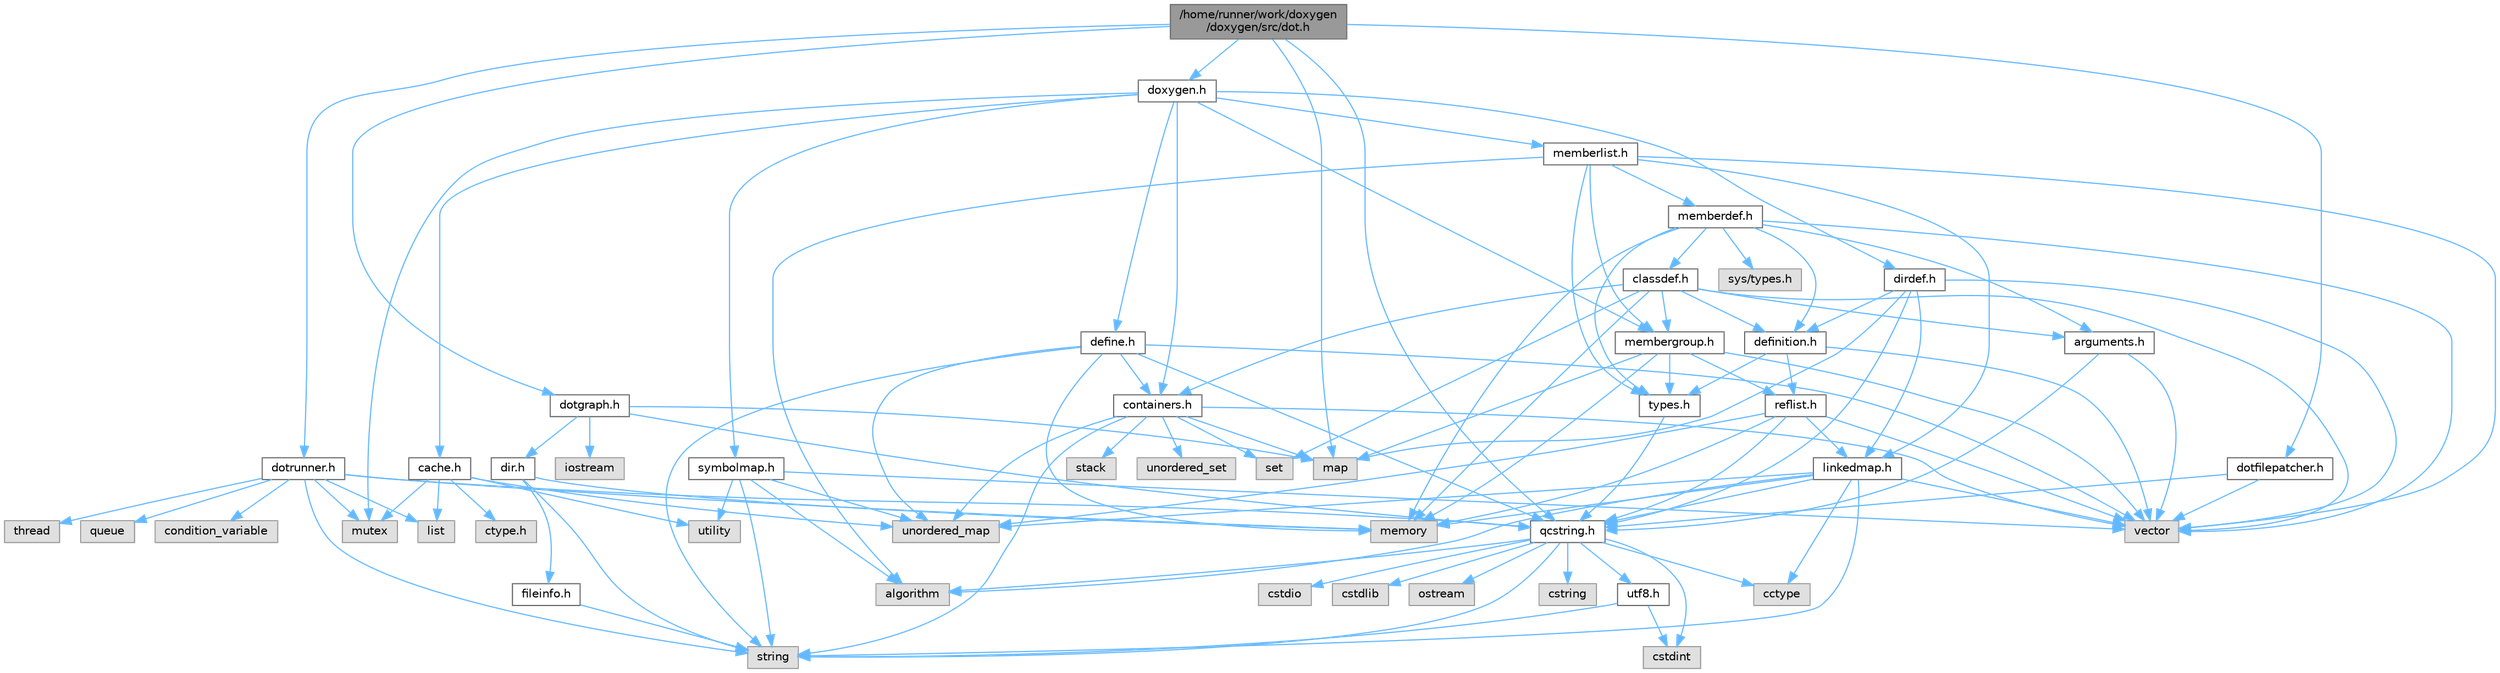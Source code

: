 digraph "/home/runner/work/doxygen/doxygen/src/dot.h"
{
 // INTERACTIVE_SVG=YES
 // LATEX_PDF_SIZE
  bgcolor="transparent";
  edge [fontname=Helvetica,fontsize=10,labelfontname=Helvetica,labelfontsize=10];
  node [fontname=Helvetica,fontsize=10,shape=box,height=0.2,width=0.4];
  Node1 [id="Node000001",label="/home/runner/work/doxygen\l/doxygen/src/dot.h",height=0.2,width=0.4,color="gray40", fillcolor="grey60", style="filled", fontcolor="black"];
  Node1 -> Node2 [id="edge1_Node000001_Node000002",color="steelblue1",style="solid"];
  Node2 [id="Node000002",label="map",height=0.2,width=0.4,color="grey60", fillcolor="#E0E0E0", style="filled"];
  Node1 -> Node3 [id="edge2_Node000001_Node000003",color="steelblue1",style="solid"];
  Node3 [id="Node000003",label="qcstring.h",height=0.2,width=0.4,color="grey40", fillcolor="white", style="filled",URL="$d7/d5c/qcstring_8h.html",tooltip=" "];
  Node3 -> Node4 [id="edge3_Node000003_Node000004",color="steelblue1",style="solid"];
  Node4 [id="Node000004",label="string",height=0.2,width=0.4,color="grey60", fillcolor="#E0E0E0", style="filled"];
  Node3 -> Node5 [id="edge4_Node000003_Node000005",color="steelblue1",style="solid"];
  Node5 [id="Node000005",label="algorithm",height=0.2,width=0.4,color="grey60", fillcolor="#E0E0E0", style="filled"];
  Node3 -> Node6 [id="edge5_Node000003_Node000006",color="steelblue1",style="solid"];
  Node6 [id="Node000006",label="cctype",height=0.2,width=0.4,color="grey60", fillcolor="#E0E0E0", style="filled"];
  Node3 -> Node7 [id="edge6_Node000003_Node000007",color="steelblue1",style="solid"];
  Node7 [id="Node000007",label="cstring",height=0.2,width=0.4,color="grey60", fillcolor="#E0E0E0", style="filled"];
  Node3 -> Node8 [id="edge7_Node000003_Node000008",color="steelblue1",style="solid"];
  Node8 [id="Node000008",label="cstdio",height=0.2,width=0.4,color="grey60", fillcolor="#E0E0E0", style="filled"];
  Node3 -> Node9 [id="edge8_Node000003_Node000009",color="steelblue1",style="solid"];
  Node9 [id="Node000009",label="cstdlib",height=0.2,width=0.4,color="grey60", fillcolor="#E0E0E0", style="filled"];
  Node3 -> Node10 [id="edge9_Node000003_Node000010",color="steelblue1",style="solid"];
  Node10 [id="Node000010",label="cstdint",height=0.2,width=0.4,color="grey60", fillcolor="#E0E0E0", style="filled"];
  Node3 -> Node11 [id="edge10_Node000003_Node000011",color="steelblue1",style="solid"];
  Node11 [id="Node000011",label="ostream",height=0.2,width=0.4,color="grey60", fillcolor="#E0E0E0", style="filled"];
  Node3 -> Node12 [id="edge11_Node000003_Node000012",color="steelblue1",style="solid"];
  Node12 [id="Node000012",label="utf8.h",height=0.2,width=0.4,color="grey40", fillcolor="white", style="filled",URL="$db/d7c/utf8_8h.html",tooltip="Various UTF8 related helper functions."];
  Node12 -> Node10 [id="edge12_Node000012_Node000010",color="steelblue1",style="solid"];
  Node12 -> Node4 [id="edge13_Node000012_Node000004",color="steelblue1",style="solid"];
  Node1 -> Node13 [id="edge14_Node000001_Node000013",color="steelblue1",style="solid"];
  Node13 [id="Node000013",label="dotgraph.h",height=0.2,width=0.4,color="grey40", fillcolor="white", style="filled",URL="$d0/daa/dotgraph_8h.html",tooltip=" "];
  Node13 -> Node14 [id="edge15_Node000013_Node000014",color="steelblue1",style="solid"];
  Node14 [id="Node000014",label="iostream",height=0.2,width=0.4,color="grey60", fillcolor="#E0E0E0", style="filled"];
  Node13 -> Node2 [id="edge16_Node000013_Node000002",color="steelblue1",style="solid"];
  Node13 -> Node3 [id="edge17_Node000013_Node000003",color="steelblue1",style="solid"];
  Node13 -> Node15 [id="edge18_Node000013_Node000015",color="steelblue1",style="solid"];
  Node15 [id="Node000015",label="dir.h",height=0.2,width=0.4,color="grey40", fillcolor="white", style="filled",URL="$df/d9c/dir_8h.html",tooltip=" "];
  Node15 -> Node4 [id="edge19_Node000015_Node000004",color="steelblue1",style="solid"];
  Node15 -> Node16 [id="edge20_Node000015_Node000016",color="steelblue1",style="solid"];
  Node16 [id="Node000016",label="memory",height=0.2,width=0.4,color="grey60", fillcolor="#E0E0E0", style="filled"];
  Node15 -> Node17 [id="edge21_Node000015_Node000017",color="steelblue1",style="solid"];
  Node17 [id="Node000017",label="fileinfo.h",height=0.2,width=0.4,color="grey40", fillcolor="white", style="filled",URL="$df/d45/fileinfo_8h.html",tooltip=" "];
  Node17 -> Node4 [id="edge22_Node000017_Node000004",color="steelblue1",style="solid"];
  Node1 -> Node18 [id="edge23_Node000001_Node000018",color="steelblue1",style="solid"];
  Node18 [id="Node000018",label="dotfilepatcher.h",height=0.2,width=0.4,color="grey40", fillcolor="white", style="filled",URL="$d3/d38/dotfilepatcher_8h.html",tooltip=" "];
  Node18 -> Node19 [id="edge24_Node000018_Node000019",color="steelblue1",style="solid"];
  Node19 [id="Node000019",label="vector",height=0.2,width=0.4,color="grey60", fillcolor="#E0E0E0", style="filled"];
  Node18 -> Node3 [id="edge25_Node000018_Node000003",color="steelblue1",style="solid"];
  Node1 -> Node20 [id="edge26_Node000001_Node000020",color="steelblue1",style="solid"];
  Node20 [id="Node000020",label="dotrunner.h",height=0.2,width=0.4,color="grey40", fillcolor="white", style="filled",URL="$d2/dd1/dotrunner_8h.html",tooltip=" "];
  Node20 -> Node4 [id="edge27_Node000020_Node000004",color="steelblue1",style="solid"];
  Node20 -> Node21 [id="edge28_Node000020_Node000021",color="steelblue1",style="solid"];
  Node21 [id="Node000021",label="thread",height=0.2,width=0.4,color="grey60", fillcolor="#E0E0E0", style="filled"];
  Node20 -> Node22 [id="edge29_Node000020_Node000022",color="steelblue1",style="solid"];
  Node22 [id="Node000022",label="list",height=0.2,width=0.4,color="grey60", fillcolor="#E0E0E0", style="filled"];
  Node20 -> Node23 [id="edge30_Node000020_Node000023",color="steelblue1",style="solid"];
  Node23 [id="Node000023",label="queue",height=0.2,width=0.4,color="grey60", fillcolor="#E0E0E0", style="filled"];
  Node20 -> Node24 [id="edge31_Node000020_Node000024",color="steelblue1",style="solid"];
  Node24 [id="Node000024",label="mutex",height=0.2,width=0.4,color="grey60", fillcolor="#E0E0E0", style="filled"];
  Node20 -> Node25 [id="edge32_Node000020_Node000025",color="steelblue1",style="solid"];
  Node25 [id="Node000025",label="condition_variable",height=0.2,width=0.4,color="grey60", fillcolor="#E0E0E0", style="filled"];
  Node20 -> Node16 [id="edge33_Node000020_Node000016",color="steelblue1",style="solid"];
  Node20 -> Node3 [id="edge34_Node000020_Node000003",color="steelblue1",style="solid"];
  Node1 -> Node26 [id="edge35_Node000001_Node000026",color="steelblue1",style="solid"];
  Node26 [id="Node000026",label="doxygen.h",height=0.2,width=0.4,color="grey40", fillcolor="white", style="filled",URL="$d1/da1/doxygen_8h.html",tooltip=" "];
  Node26 -> Node24 [id="edge36_Node000026_Node000024",color="steelblue1",style="solid"];
  Node26 -> Node27 [id="edge37_Node000026_Node000027",color="steelblue1",style="solid"];
  Node27 [id="Node000027",label="containers.h",height=0.2,width=0.4,color="grey40", fillcolor="white", style="filled",URL="$d5/d75/containers_8h.html",tooltip=" "];
  Node27 -> Node19 [id="edge38_Node000027_Node000019",color="steelblue1",style="solid"];
  Node27 -> Node4 [id="edge39_Node000027_Node000004",color="steelblue1",style="solid"];
  Node27 -> Node28 [id="edge40_Node000027_Node000028",color="steelblue1",style="solid"];
  Node28 [id="Node000028",label="set",height=0.2,width=0.4,color="grey60", fillcolor="#E0E0E0", style="filled"];
  Node27 -> Node2 [id="edge41_Node000027_Node000002",color="steelblue1",style="solid"];
  Node27 -> Node29 [id="edge42_Node000027_Node000029",color="steelblue1",style="solid"];
  Node29 [id="Node000029",label="unordered_set",height=0.2,width=0.4,color="grey60", fillcolor="#E0E0E0", style="filled"];
  Node27 -> Node30 [id="edge43_Node000027_Node000030",color="steelblue1",style="solid"];
  Node30 [id="Node000030",label="unordered_map",height=0.2,width=0.4,color="grey60", fillcolor="#E0E0E0", style="filled"];
  Node27 -> Node31 [id="edge44_Node000027_Node000031",color="steelblue1",style="solid"];
  Node31 [id="Node000031",label="stack",height=0.2,width=0.4,color="grey60", fillcolor="#E0E0E0", style="filled"];
  Node26 -> Node32 [id="edge45_Node000026_Node000032",color="steelblue1",style="solid"];
  Node32 [id="Node000032",label="membergroup.h",height=0.2,width=0.4,color="grey40", fillcolor="white", style="filled",URL="$d9/d11/membergroup_8h.html",tooltip=" "];
  Node32 -> Node19 [id="edge46_Node000032_Node000019",color="steelblue1",style="solid"];
  Node32 -> Node2 [id="edge47_Node000032_Node000002",color="steelblue1",style="solid"];
  Node32 -> Node16 [id="edge48_Node000032_Node000016",color="steelblue1",style="solid"];
  Node32 -> Node33 [id="edge49_Node000032_Node000033",color="steelblue1",style="solid"];
  Node33 [id="Node000033",label="types.h",height=0.2,width=0.4,color="grey40", fillcolor="white", style="filled",URL="$d9/d49/types_8h.html",tooltip="This file contains a number of basic enums and types."];
  Node33 -> Node3 [id="edge50_Node000033_Node000003",color="steelblue1",style="solid"];
  Node32 -> Node34 [id="edge51_Node000032_Node000034",color="steelblue1",style="solid"];
  Node34 [id="Node000034",label="reflist.h",height=0.2,width=0.4,color="grey40", fillcolor="white", style="filled",URL="$d1/d02/reflist_8h.html",tooltip=" "];
  Node34 -> Node19 [id="edge52_Node000034_Node000019",color="steelblue1",style="solid"];
  Node34 -> Node30 [id="edge53_Node000034_Node000030",color="steelblue1",style="solid"];
  Node34 -> Node16 [id="edge54_Node000034_Node000016",color="steelblue1",style="solid"];
  Node34 -> Node3 [id="edge55_Node000034_Node000003",color="steelblue1",style="solid"];
  Node34 -> Node35 [id="edge56_Node000034_Node000035",color="steelblue1",style="solid"];
  Node35 [id="Node000035",label="linkedmap.h",height=0.2,width=0.4,color="grey40", fillcolor="white", style="filled",URL="$da/de1/linkedmap_8h.html",tooltip=" "];
  Node35 -> Node30 [id="edge57_Node000035_Node000030",color="steelblue1",style="solid"];
  Node35 -> Node19 [id="edge58_Node000035_Node000019",color="steelblue1",style="solid"];
  Node35 -> Node16 [id="edge59_Node000035_Node000016",color="steelblue1",style="solid"];
  Node35 -> Node4 [id="edge60_Node000035_Node000004",color="steelblue1",style="solid"];
  Node35 -> Node5 [id="edge61_Node000035_Node000005",color="steelblue1",style="solid"];
  Node35 -> Node6 [id="edge62_Node000035_Node000006",color="steelblue1",style="solid"];
  Node35 -> Node3 [id="edge63_Node000035_Node000003",color="steelblue1",style="solid"];
  Node26 -> Node36 [id="edge64_Node000026_Node000036",color="steelblue1",style="solid"];
  Node36 [id="Node000036",label="dirdef.h",height=0.2,width=0.4,color="grey40", fillcolor="white", style="filled",URL="$d6/d15/dirdef_8h.html",tooltip=" "];
  Node36 -> Node19 [id="edge65_Node000036_Node000019",color="steelblue1",style="solid"];
  Node36 -> Node2 [id="edge66_Node000036_Node000002",color="steelblue1",style="solid"];
  Node36 -> Node3 [id="edge67_Node000036_Node000003",color="steelblue1",style="solid"];
  Node36 -> Node35 [id="edge68_Node000036_Node000035",color="steelblue1",style="solid"];
  Node36 -> Node37 [id="edge69_Node000036_Node000037",color="steelblue1",style="solid"];
  Node37 [id="Node000037",label="definition.h",height=0.2,width=0.4,color="grey40", fillcolor="white", style="filled",URL="$df/da1/definition_8h.html",tooltip=" "];
  Node37 -> Node19 [id="edge70_Node000037_Node000019",color="steelblue1",style="solid"];
  Node37 -> Node33 [id="edge71_Node000037_Node000033",color="steelblue1",style="solid"];
  Node37 -> Node34 [id="edge72_Node000037_Node000034",color="steelblue1",style="solid"];
  Node26 -> Node38 [id="edge73_Node000026_Node000038",color="steelblue1",style="solid"];
  Node38 [id="Node000038",label="memberlist.h",height=0.2,width=0.4,color="grey40", fillcolor="white", style="filled",URL="$dd/d78/memberlist_8h.html",tooltip=" "];
  Node38 -> Node19 [id="edge74_Node000038_Node000019",color="steelblue1",style="solid"];
  Node38 -> Node5 [id="edge75_Node000038_Node000005",color="steelblue1",style="solid"];
  Node38 -> Node39 [id="edge76_Node000038_Node000039",color="steelblue1",style="solid"];
  Node39 [id="Node000039",label="memberdef.h",height=0.2,width=0.4,color="grey40", fillcolor="white", style="filled",URL="$d4/d46/memberdef_8h.html",tooltip=" "];
  Node39 -> Node19 [id="edge77_Node000039_Node000019",color="steelblue1",style="solid"];
  Node39 -> Node16 [id="edge78_Node000039_Node000016",color="steelblue1",style="solid"];
  Node39 -> Node40 [id="edge79_Node000039_Node000040",color="steelblue1",style="solid"];
  Node40 [id="Node000040",label="sys/types.h",height=0.2,width=0.4,color="grey60", fillcolor="#E0E0E0", style="filled"];
  Node39 -> Node33 [id="edge80_Node000039_Node000033",color="steelblue1",style="solid"];
  Node39 -> Node37 [id="edge81_Node000039_Node000037",color="steelblue1",style="solid"];
  Node39 -> Node41 [id="edge82_Node000039_Node000041",color="steelblue1",style="solid"];
  Node41 [id="Node000041",label="arguments.h",height=0.2,width=0.4,color="grey40", fillcolor="white", style="filled",URL="$df/d9b/arguments_8h.html",tooltip=" "];
  Node41 -> Node19 [id="edge83_Node000041_Node000019",color="steelblue1",style="solid"];
  Node41 -> Node3 [id="edge84_Node000041_Node000003",color="steelblue1",style="solid"];
  Node39 -> Node42 [id="edge85_Node000039_Node000042",color="steelblue1",style="solid"];
  Node42 [id="Node000042",label="classdef.h",height=0.2,width=0.4,color="grey40", fillcolor="white", style="filled",URL="$d1/da6/classdef_8h.html",tooltip=" "];
  Node42 -> Node16 [id="edge86_Node000042_Node000016",color="steelblue1",style="solid"];
  Node42 -> Node19 [id="edge87_Node000042_Node000019",color="steelblue1",style="solid"];
  Node42 -> Node28 [id="edge88_Node000042_Node000028",color="steelblue1",style="solid"];
  Node42 -> Node27 [id="edge89_Node000042_Node000027",color="steelblue1",style="solid"];
  Node42 -> Node37 [id="edge90_Node000042_Node000037",color="steelblue1",style="solid"];
  Node42 -> Node41 [id="edge91_Node000042_Node000041",color="steelblue1",style="solid"];
  Node42 -> Node32 [id="edge92_Node000042_Node000032",color="steelblue1",style="solid"];
  Node38 -> Node35 [id="edge93_Node000038_Node000035",color="steelblue1",style="solid"];
  Node38 -> Node33 [id="edge94_Node000038_Node000033",color="steelblue1",style="solid"];
  Node38 -> Node32 [id="edge95_Node000038_Node000032",color="steelblue1",style="solid"];
  Node26 -> Node43 [id="edge96_Node000026_Node000043",color="steelblue1",style="solid"];
  Node43 [id="Node000043",label="define.h",height=0.2,width=0.4,color="grey40", fillcolor="white", style="filled",URL="$df/d67/define_8h.html",tooltip=" "];
  Node43 -> Node19 [id="edge97_Node000043_Node000019",color="steelblue1",style="solid"];
  Node43 -> Node16 [id="edge98_Node000043_Node000016",color="steelblue1",style="solid"];
  Node43 -> Node4 [id="edge99_Node000043_Node000004",color="steelblue1",style="solid"];
  Node43 -> Node30 [id="edge100_Node000043_Node000030",color="steelblue1",style="solid"];
  Node43 -> Node3 [id="edge101_Node000043_Node000003",color="steelblue1",style="solid"];
  Node43 -> Node27 [id="edge102_Node000043_Node000027",color="steelblue1",style="solid"];
  Node26 -> Node44 [id="edge103_Node000026_Node000044",color="steelblue1",style="solid"];
  Node44 [id="Node000044",label="cache.h",height=0.2,width=0.4,color="grey40", fillcolor="white", style="filled",URL="$d3/d26/cache_8h.html",tooltip=" "];
  Node44 -> Node22 [id="edge104_Node000044_Node000022",color="steelblue1",style="solid"];
  Node44 -> Node30 [id="edge105_Node000044_Node000030",color="steelblue1",style="solid"];
  Node44 -> Node24 [id="edge106_Node000044_Node000024",color="steelblue1",style="solid"];
  Node44 -> Node45 [id="edge107_Node000044_Node000045",color="steelblue1",style="solid"];
  Node45 [id="Node000045",label="utility",height=0.2,width=0.4,color="grey60", fillcolor="#E0E0E0", style="filled"];
  Node44 -> Node46 [id="edge108_Node000044_Node000046",color="steelblue1",style="solid"];
  Node46 [id="Node000046",label="ctype.h",height=0.2,width=0.4,color="grey60", fillcolor="#E0E0E0", style="filled"];
  Node26 -> Node47 [id="edge109_Node000026_Node000047",color="steelblue1",style="solid"];
  Node47 [id="Node000047",label="symbolmap.h",height=0.2,width=0.4,color="grey40", fillcolor="white", style="filled",URL="$d7/ddd/symbolmap_8h.html",tooltip=" "];
  Node47 -> Node5 [id="edge110_Node000047_Node000005",color="steelblue1",style="solid"];
  Node47 -> Node30 [id="edge111_Node000047_Node000030",color="steelblue1",style="solid"];
  Node47 -> Node19 [id="edge112_Node000047_Node000019",color="steelblue1",style="solid"];
  Node47 -> Node4 [id="edge113_Node000047_Node000004",color="steelblue1",style="solid"];
  Node47 -> Node45 [id="edge114_Node000047_Node000045",color="steelblue1",style="solid"];
}
